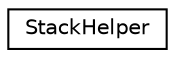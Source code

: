 digraph "Graphical Class Hierarchy"
{
 // LATEX_PDF_SIZE
  edge [fontname="Helvetica",fontsize="10",labelfontname="Helvetica",labelfontsize="10"];
  node [fontname="Helvetica",fontsize="10",shape=record];
  rankdir="LR";
  Node0 [label="StackHelper",height=0.2,width=0.4,color="black", fillcolor="white", style="filled",URL="$class_stack_helper.html",tooltip="Helper to set or get some IPv6 information about nodes."];
}
